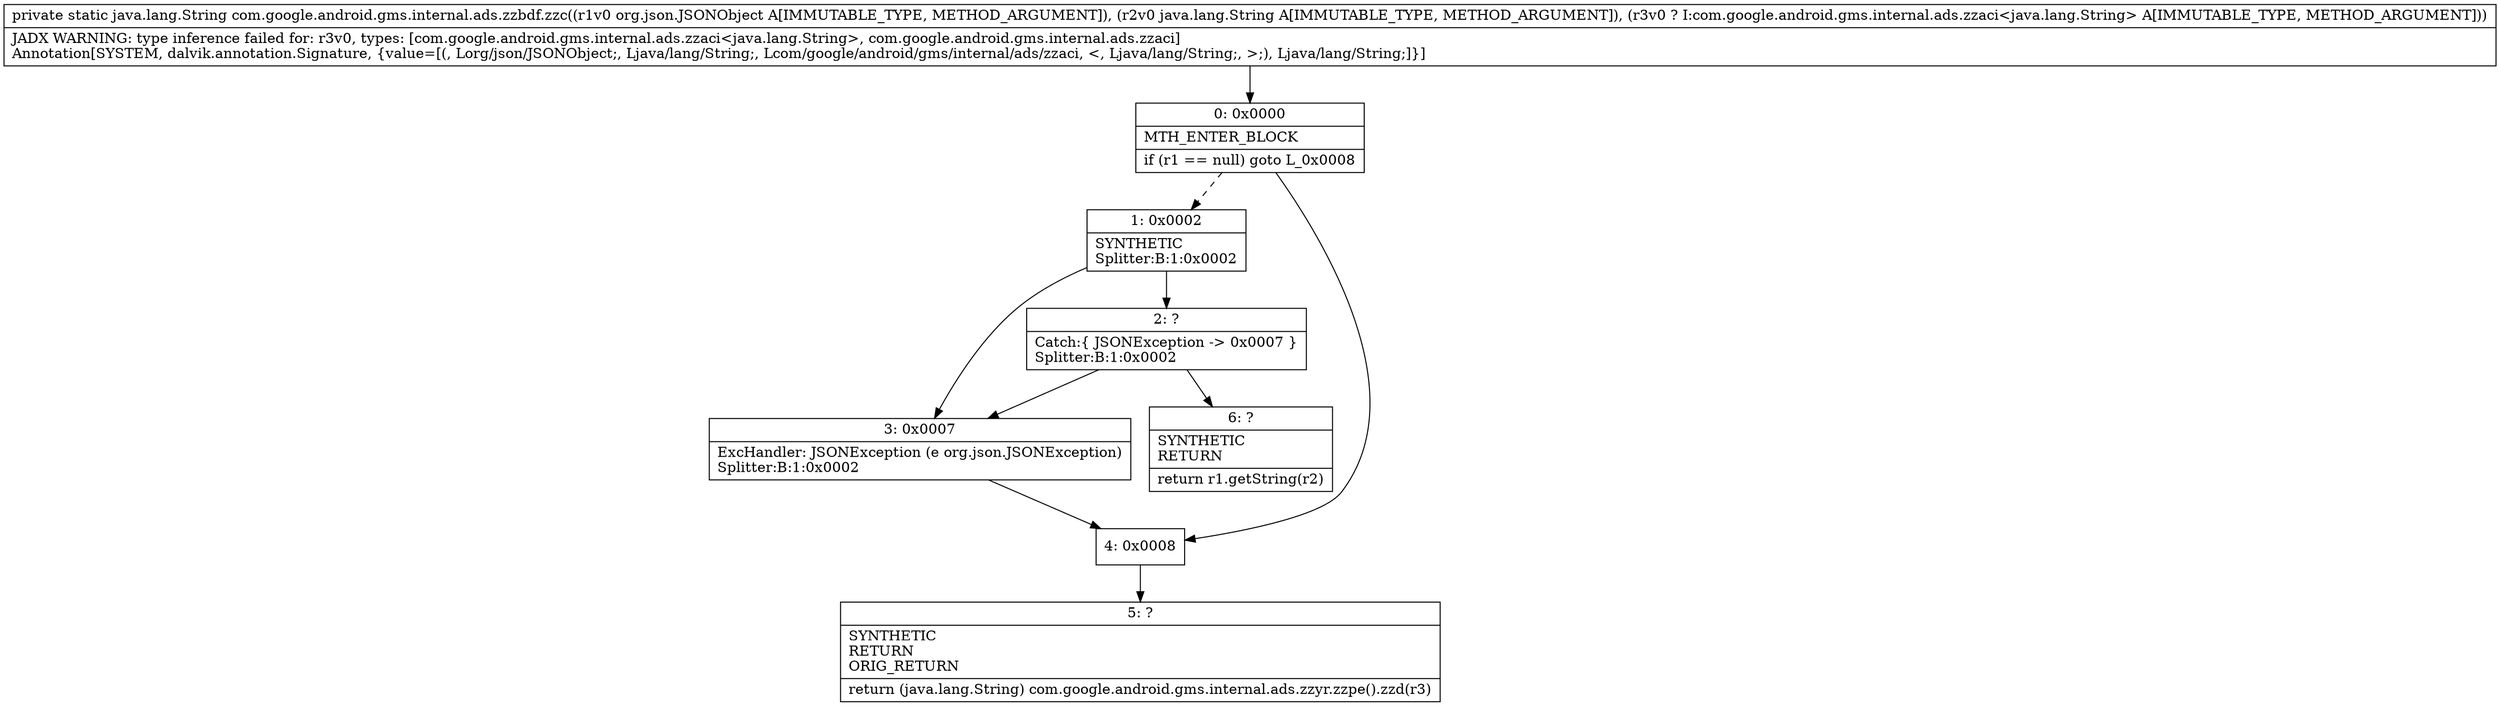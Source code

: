 digraph "CFG forcom.google.android.gms.internal.ads.zzbdf.zzc(Lorg\/json\/JSONObject;Ljava\/lang\/String;Lcom\/google\/android\/gms\/internal\/ads\/zzaci;)Ljava\/lang\/String;" {
Node_0 [shape=record,label="{0\:\ 0x0000|MTH_ENTER_BLOCK\l|if (r1 == null) goto L_0x0008\l}"];
Node_1 [shape=record,label="{1\:\ 0x0002|SYNTHETIC\lSplitter:B:1:0x0002\l}"];
Node_2 [shape=record,label="{2\:\ ?|Catch:\{ JSONException \-\> 0x0007 \}\lSplitter:B:1:0x0002\l}"];
Node_3 [shape=record,label="{3\:\ 0x0007|ExcHandler: JSONException (e org.json.JSONException)\lSplitter:B:1:0x0002\l}"];
Node_4 [shape=record,label="{4\:\ 0x0008}"];
Node_5 [shape=record,label="{5\:\ ?|SYNTHETIC\lRETURN\lORIG_RETURN\l|return (java.lang.String) com.google.android.gms.internal.ads.zzyr.zzpe().zzd(r3)\l}"];
Node_6 [shape=record,label="{6\:\ ?|SYNTHETIC\lRETURN\l|return r1.getString(r2)\l}"];
MethodNode[shape=record,label="{private static java.lang.String com.google.android.gms.internal.ads.zzbdf.zzc((r1v0 org.json.JSONObject A[IMMUTABLE_TYPE, METHOD_ARGUMENT]), (r2v0 java.lang.String A[IMMUTABLE_TYPE, METHOD_ARGUMENT]), (r3v0 ? I:com.google.android.gms.internal.ads.zzaci\<java.lang.String\> A[IMMUTABLE_TYPE, METHOD_ARGUMENT]))  | JADX WARNING: type inference failed for: r3v0, types: [com.google.android.gms.internal.ads.zzaci\<java.lang.String\>, com.google.android.gms.internal.ads.zzaci]\lAnnotation[SYSTEM, dalvik.annotation.Signature, \{value=[(, Lorg\/json\/JSONObject;, Ljava\/lang\/String;, Lcom\/google\/android\/gms\/internal\/ads\/zzaci, \<, Ljava\/lang\/String;, \>;), Ljava\/lang\/String;]\}]\l}"];
MethodNode -> Node_0;
Node_0 -> Node_1[style=dashed];
Node_0 -> Node_4;
Node_1 -> Node_2;
Node_1 -> Node_3;
Node_2 -> Node_3;
Node_2 -> Node_6;
Node_3 -> Node_4;
Node_4 -> Node_5;
}

